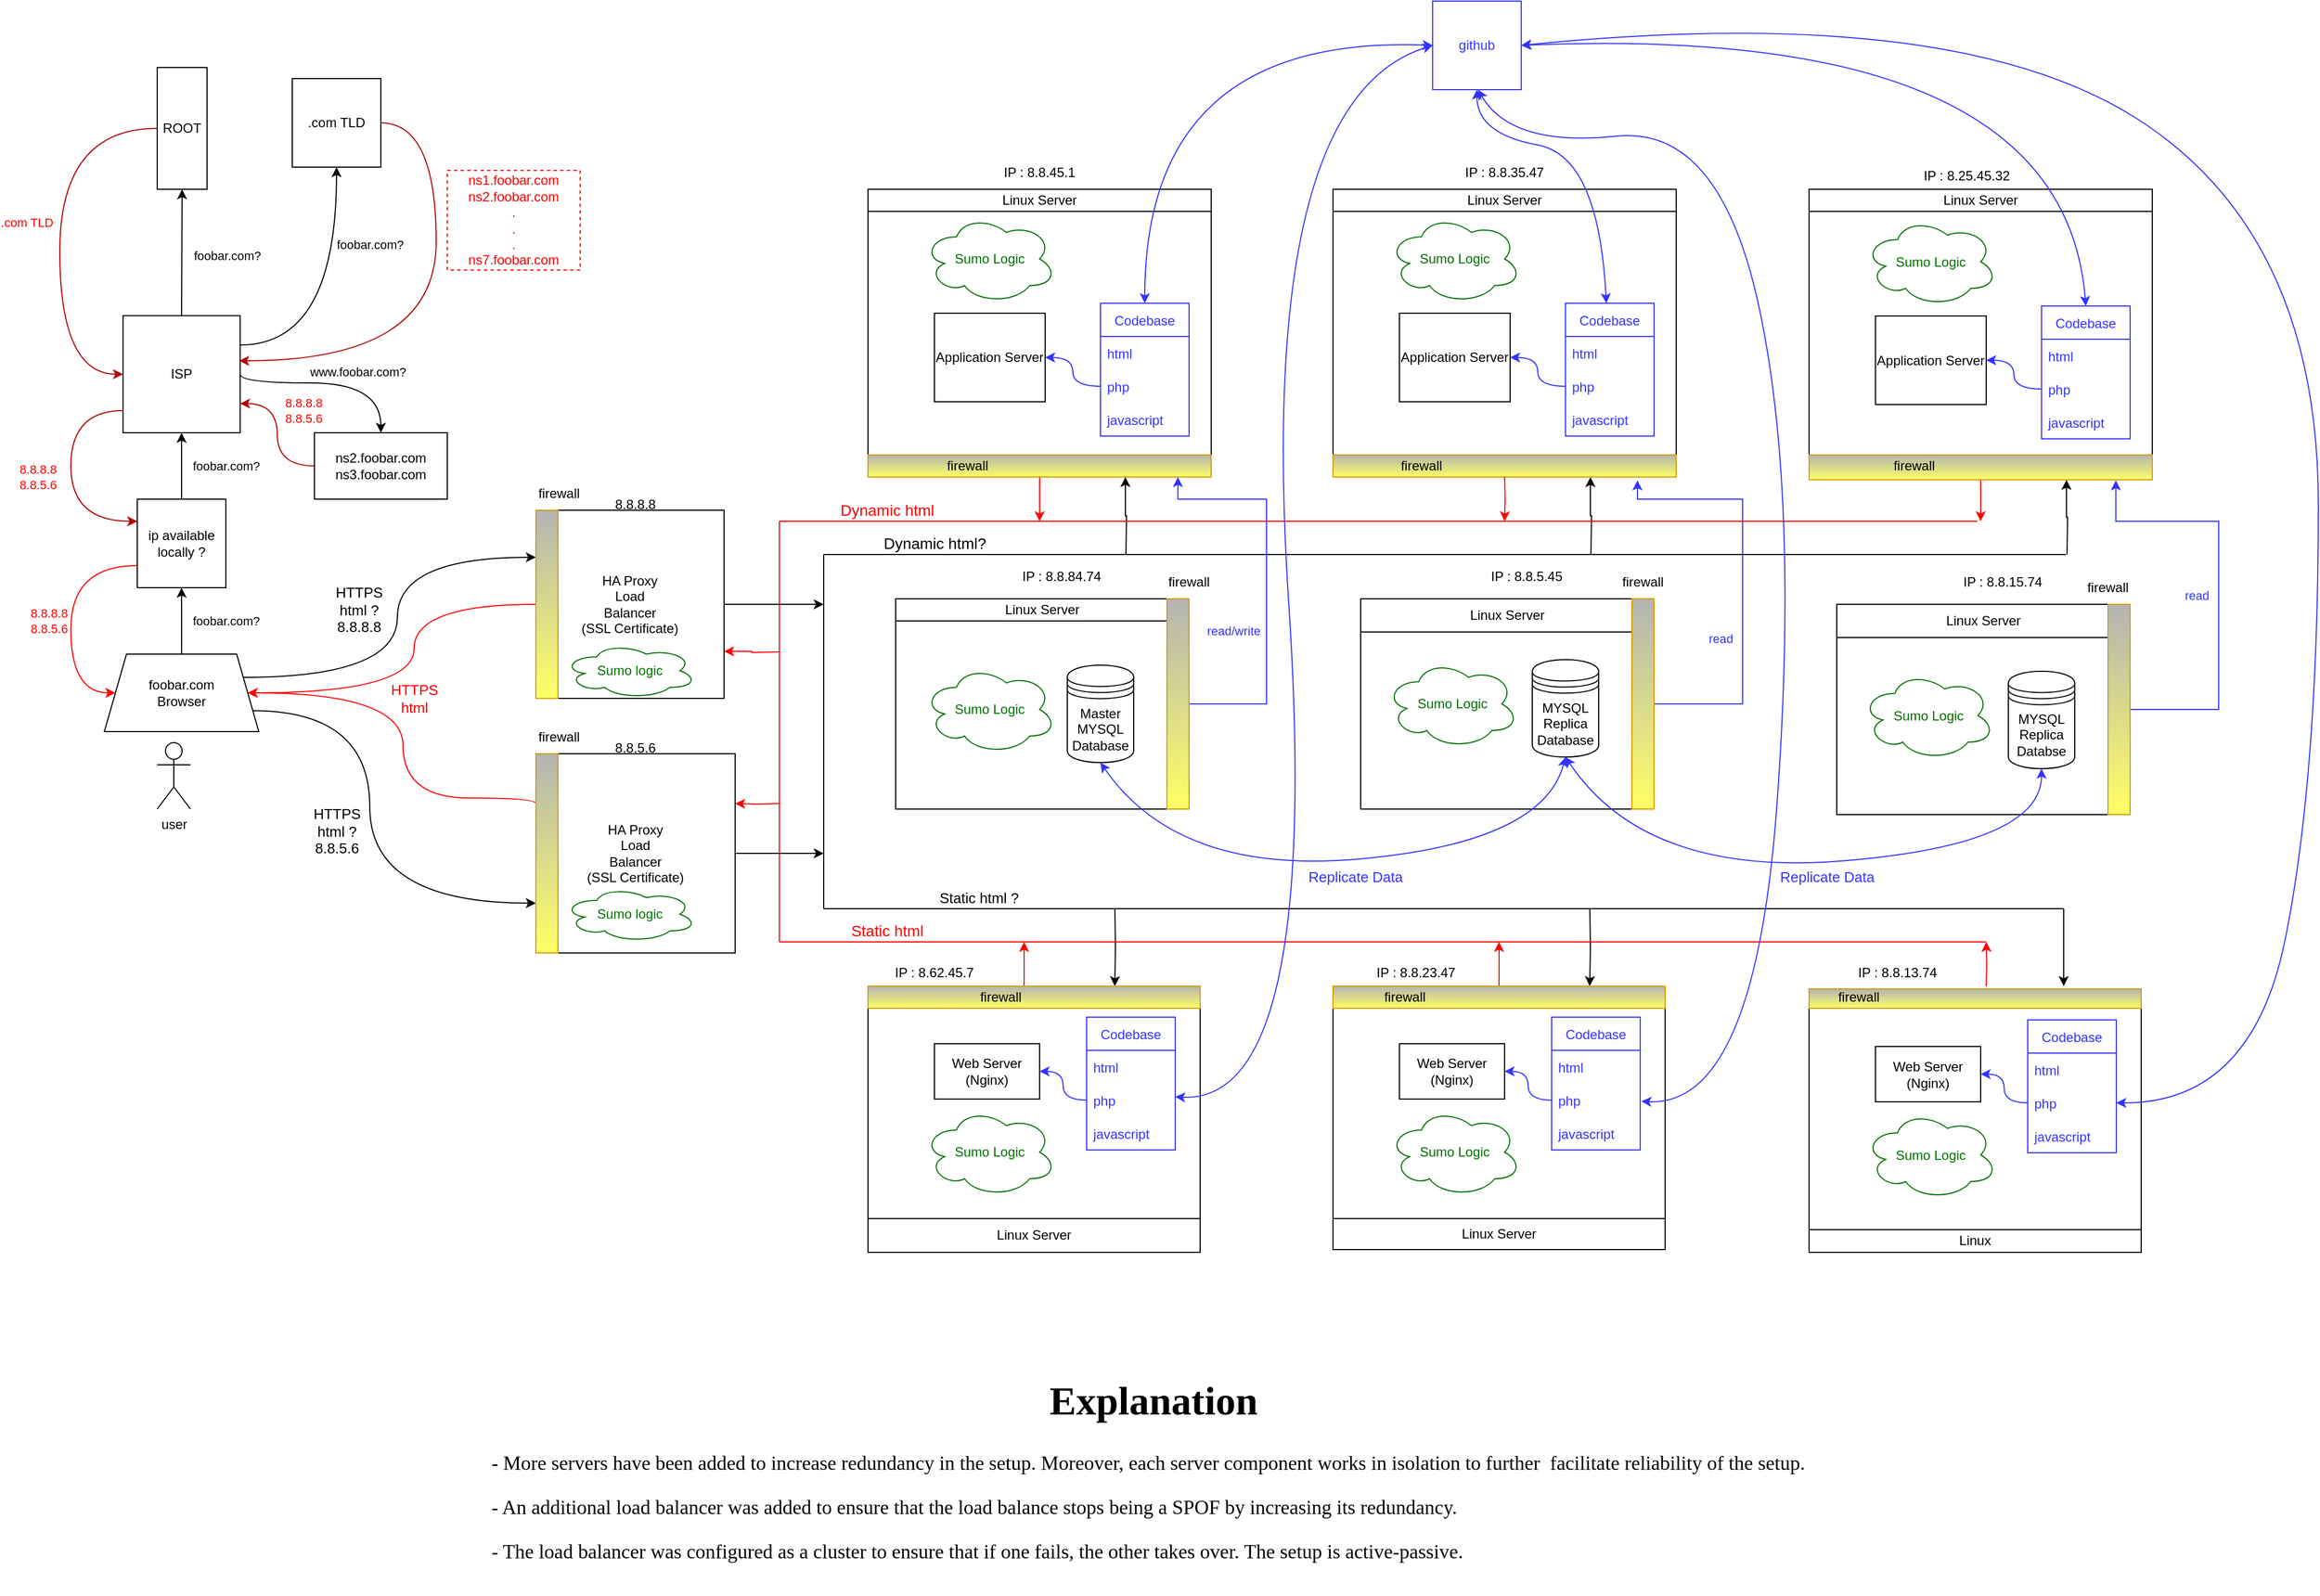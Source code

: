 <mxfile version="20.2.3" type="device"><diagram id="R2Xo3BHffiurumudIwn4" name="Page-1"><mxGraphModel dx="1422" dy="905" grid="1" gridSize="10" guides="1" tooltips="1" connect="1" arrows="1" fold="1" page="1" pageScale="1" pageWidth="850" pageHeight="1100" math="0" shadow="0"><root><mxCell id="0"/><mxCell id="1" parent="0"/><mxCell id="yMfJ6iPJ-EuVVO3fgqPt-1" value=".com TLD" style="edgeStyle=orthogonalEdgeStyle;curved=1;rounded=0;orthogonalLoop=1;jettySize=auto;html=1;exitX=0;exitY=0.5;exitDx=0;exitDy=0;entryX=0;entryY=0.5;entryDx=0;entryDy=0;fillColor=#e51400;strokeColor=#B20000;fontColor=#FF0000;" parent="1" source="yMfJ6iPJ-EuVVO3fgqPt-2" target="yMfJ6iPJ-EuVVO3fgqPt-10" edge="1"><mxGeometry x="-0.058" y="-30" relative="1" as="geometry"><mxPoint x="140" y="430" as="targetPoint"/><Array as="points"><mxPoint x="70" y="205"/><mxPoint x="70" y="427"/></Array><mxPoint as="offset"/></mxGeometry></mxCell><mxCell id="yMfJ6iPJ-EuVVO3fgqPt-2" value="ROOT" style="rounded=0;whiteSpace=wrap;html=1;" parent="1" vertex="1"><mxGeometry x="158" y="150" width="45" height="110" as="geometry"/></mxCell><mxCell id="yMfJ6iPJ-EuVVO3fgqPt-3" value="user" style="shape=umlActor;verticalLabelPosition=bottom;verticalAlign=top;html=1;outlineConnect=0;" parent="1" vertex="1"><mxGeometry x="158" y="760" width="30" height="60" as="geometry"/></mxCell><mxCell id="yMfJ6iPJ-EuVVO3fgqPt-4" value="foobar.com?" style="edgeStyle=orthogonalEdgeStyle;curved=1;rounded=0;orthogonalLoop=1;jettySize=auto;html=1;" parent="1" source="yMfJ6iPJ-EuVVO3fgqPt-5" target="yMfJ6iPJ-EuVVO3fgqPt-16" edge="1"><mxGeometry x="-0.002" y="-40" relative="1" as="geometry"><mxPoint as="offset"/></mxGeometry></mxCell><mxCell id="yMfJ6iPJ-EuVVO3fgqPt-259" value="HTTPS&lt;br&gt;html ?&lt;br&gt;8.8.5.6" style="edgeStyle=orthogonalEdgeStyle;curved=1;orthogonalLoop=1;jettySize=auto;html=1;exitX=1;exitY=0.75;exitDx=0;exitDy=0;entryX=0;entryY=0.75;entryDx=0;entryDy=0;fontSize=13;fontColor=#000000;strokeColor=#000000;" parent="1" source="yMfJ6iPJ-EuVVO3fgqPt-5" target="yMfJ6iPJ-EuVVO3fgqPt-74" edge="1"><mxGeometry x="-0.001" y="-30" relative="1" as="geometry"><Array as="points"><mxPoint x="350" y="731"/><mxPoint x="350" y="905"/></Array><mxPoint as="offset"/></mxGeometry></mxCell><mxCell id="yMfJ6iPJ-EuVVO3fgqPt-262" value="HTTPS&lt;br&gt;html ?&lt;br&gt;8.8.8.8" style="edgeStyle=orthogonalEdgeStyle;curved=1;orthogonalLoop=1;jettySize=auto;html=1;exitX=1;exitY=0.25;exitDx=0;exitDy=0;entryX=0;entryY=0.25;entryDx=0;entryDy=0;fontSize=13;fontColor=#000000;strokeColor=#000000;" parent="1" source="yMfJ6iPJ-EuVVO3fgqPt-5" target="yMfJ6iPJ-EuVVO3fgqPt-59" edge="1"><mxGeometry x="0.074" y="35" relative="1" as="geometry"><mxPoint as="offset"/></mxGeometry></mxCell><mxCell id="yMfJ6iPJ-EuVVO3fgqPt-5" value="foobar.com&lt;br&gt;Browser" style="shape=trapezoid;perimeter=trapezoidPerimeter;whiteSpace=wrap;html=1;fixedSize=1;" parent="1" vertex="1"><mxGeometry x="110.25" y="680" width="139.5" height="70" as="geometry"/></mxCell><mxCell id="yMfJ6iPJ-EuVVO3fgqPt-6" value="foobar.com?" style="edgeStyle=orthogonalEdgeStyle;rounded=0;orthogonalLoop=1;jettySize=auto;html=1;curved=1;" parent="1" source="yMfJ6iPJ-EuVVO3fgqPt-10" target="yMfJ6iPJ-EuVVO3fgqPt-2" edge="1"><mxGeometry x="0.003" y="-40" relative="1" as="geometry"><mxPoint y="3" as="offset"/></mxGeometry></mxCell><mxCell id="yMfJ6iPJ-EuVVO3fgqPt-7" value="www.foobar.com?" style="edgeStyle=orthogonalEdgeStyle;curved=1;rounded=0;orthogonalLoop=1;jettySize=auto;html=1;exitX=1;exitY=0.5;exitDx=0;exitDy=0;entryX=0.5;entryY=0;entryDx=0;entryDy=0;" parent="1" source="yMfJ6iPJ-EuVVO3fgqPt-10" target="yMfJ6iPJ-EuVVO3fgqPt-18" edge="1"><mxGeometry x="0.259" y="10" relative="1" as="geometry"><Array as="points"><mxPoint x="360" y="435"/></Array><mxPoint as="offset"/></mxGeometry></mxCell><mxCell id="yMfJ6iPJ-EuVVO3fgqPt-8" value="8.8.8.8&lt;br&gt;8.8.5.6" style="edgeStyle=orthogonalEdgeStyle;curved=1;rounded=0;orthogonalLoop=1;jettySize=auto;html=1;entryX=0;entryY=0.25;entryDx=0;entryDy=0;fontColor=#FF0000;fillColor=#e51400;strokeColor=#B20000;" parent="1" source="yMfJ6iPJ-EuVVO3fgqPt-10" target="yMfJ6iPJ-EuVVO3fgqPt-16" edge="1"><mxGeometry x="0.034" y="-30" relative="1" as="geometry"><Array as="points"><mxPoint x="80" y="460"/><mxPoint x="80" y="560"/></Array><mxPoint as="offset"/></mxGeometry></mxCell><mxCell id="yMfJ6iPJ-EuVVO3fgqPt-9" value="foobar.com?" style="edgeStyle=orthogonalEdgeStyle;curved=1;rounded=0;orthogonalLoop=1;jettySize=auto;html=1;exitX=1;exitY=0.25;exitDx=0;exitDy=0;entryX=0.5;entryY=1;entryDx=0;entryDy=0;" parent="1" source="yMfJ6iPJ-EuVVO3fgqPt-10" target="yMfJ6iPJ-EuVVO3fgqPt-12" edge="1"><mxGeometry x="0.435" y="-30" relative="1" as="geometry"><mxPoint as="offset"/></mxGeometry></mxCell><mxCell id="yMfJ6iPJ-EuVVO3fgqPt-10" value="ISP" style="whiteSpace=wrap;html=1;aspect=fixed;" parent="1" vertex="1"><mxGeometry x="127.13" y="374.25" width="105.75" height="105.75" as="geometry"/></mxCell><mxCell id="yMfJ6iPJ-EuVVO3fgqPt-11" style="edgeStyle=orthogonalEdgeStyle;curved=1;rounded=0;orthogonalLoop=1;jettySize=auto;html=1;exitX=1;exitY=0.5;exitDx=0;exitDy=0;entryX=0.992;entryY=0.385;entryDx=0;entryDy=0;entryPerimeter=0;fillColor=#e51400;strokeColor=#B20000;" parent="1" source="yMfJ6iPJ-EuVVO3fgqPt-12" target="yMfJ6iPJ-EuVVO3fgqPt-10" edge="1"><mxGeometry relative="1" as="geometry"><Array as="points"><mxPoint x="410" y="200"/><mxPoint x="410" y="415"/></Array></mxGeometry></mxCell><mxCell id="yMfJ6iPJ-EuVVO3fgqPt-12" value=".com TLD" style="whiteSpace=wrap;html=1;aspect=fixed;" parent="1" vertex="1"><mxGeometry x="280" y="160" width="80" height="80" as="geometry"/></mxCell><mxCell id="yMfJ6iPJ-EuVVO3fgqPt-13" value="ns1.foobar.com&lt;br&gt;ns2.foobar.com&lt;br&gt;.&lt;br&gt;.&lt;br&gt;.&lt;br&gt;ns7.foobar.com" style="rounded=0;whiteSpace=wrap;html=1;dashed=1;strokeColor=#FF0000;fontColor=#FF0000;" parent="1" vertex="1"><mxGeometry x="420" y="243" width="120" height="90" as="geometry"/></mxCell><mxCell id="yMfJ6iPJ-EuVVO3fgqPt-14" value="foobar.com?" style="edgeStyle=orthogonalEdgeStyle;curved=1;rounded=0;orthogonalLoop=1;jettySize=auto;html=1;" parent="1" source="yMfJ6iPJ-EuVVO3fgqPt-16" target="yMfJ6iPJ-EuVVO3fgqPt-10" edge="1"><mxGeometry y="-40" relative="1" as="geometry"><mxPoint as="offset"/></mxGeometry></mxCell><mxCell id="yMfJ6iPJ-EuVVO3fgqPt-15" value="8.8.8.8&lt;br&gt;8.8.5.6" style="edgeStyle=orthogonalEdgeStyle;curved=1;orthogonalLoop=1;jettySize=auto;html=1;exitX=0;exitY=0.75;exitDx=0;exitDy=0;entryX=0;entryY=0.5;entryDx=0;entryDy=0;fontColor=#FF0000;strokeColor=#FF0000;" parent="1" source="yMfJ6iPJ-EuVVO3fgqPt-16" target="yMfJ6iPJ-EuVVO3fgqPt-5" edge="1"><mxGeometry x="0.022" y="-20" relative="1" as="geometry"><Array as="points"><mxPoint x="80" y="600"/><mxPoint x="80" y="715"/></Array><mxPoint as="offset"/></mxGeometry></mxCell><mxCell id="yMfJ6iPJ-EuVVO3fgqPt-16" value="ip available locally ?" style="whiteSpace=wrap;html=1;aspect=fixed;" parent="1" vertex="1"><mxGeometry x="140" y="540" width="80" height="80" as="geometry"/></mxCell><mxCell id="yMfJ6iPJ-EuVVO3fgqPt-17" value="8.8.8.8&lt;br&gt;8.8.5.6" style="edgeStyle=orthogonalEdgeStyle;curved=1;rounded=0;orthogonalLoop=1;jettySize=auto;html=1;entryX=1;entryY=0.75;entryDx=0;entryDy=0;fillColor=#e51400;strokeColor=#B20000;fontColor=#FF0000;" parent="1" source="yMfJ6iPJ-EuVVO3fgqPt-18" target="yMfJ6iPJ-EuVVO3fgqPt-10" edge="1"><mxGeometry x="0.352" y="-23" relative="1" as="geometry"><mxPoint x="1" as="offset"/></mxGeometry></mxCell><mxCell id="yMfJ6iPJ-EuVVO3fgqPt-18" value="ns2.foobar.com&lt;br&gt;ns3.foobar.com" style="rounded=0;whiteSpace=wrap;html=1;" parent="1" vertex="1"><mxGeometry x="300" y="480" width="120" height="60" as="geometry"/></mxCell><mxCell id="yMfJ6iPJ-EuVVO3fgqPt-222" style="edgeStyle=orthogonalEdgeStyle;rounded=0;orthogonalLoop=1;jettySize=auto;html=1;exitX=1;exitY=0.5;exitDx=0;exitDy=0;fontColor=#007000;" parent="1" source="yMfJ6iPJ-EuVVO3fgqPt-49" edge="1"><mxGeometry relative="1" as="geometry"><mxPoint x="760" y="635" as="targetPoint"/></mxGeometry></mxCell><mxCell id="yMfJ6iPJ-EuVVO3fgqPt-235" style="edgeStyle=orthogonalEdgeStyle;rounded=0;orthogonalLoop=1;jettySize=auto;html=1;exitX=1;exitY=0.75;exitDx=0;exitDy=0;fontSize=13;fontColor=#FF0000;strokeColor=#FF0000;entryX=1;entryY=0.75;entryDx=0;entryDy=0;" parent="1" target="yMfJ6iPJ-EuVVO3fgqPt-49" edge="1"><mxGeometry relative="1" as="geometry"><mxPoint x="720" y="678" as="sourcePoint"/></mxGeometry></mxCell><mxCell id="yMfJ6iPJ-EuVVO3fgqPt-49" value="HA Proxy&lt;br&gt;Load &lt;br&gt;Balancer&lt;br&gt;(SSL Certificate)" style="whiteSpace=wrap;html=1;aspect=fixed;fontColor=#000000;strokeColor=#000000;" parent="1" vertex="1"><mxGeometry x="500" y="550" width="170" height="170" as="geometry"/></mxCell><mxCell id="yMfJ6iPJ-EuVVO3fgqPt-50" value="8.8.8.8" style="text;html=1;strokeColor=none;fillColor=none;align=center;verticalAlign=middle;whiteSpace=wrap;rounded=0;fontColor=#000000;" parent="1" vertex="1"><mxGeometry x="560" y="530" width="60" height="30" as="geometry"/></mxCell><mxCell id="yMfJ6iPJ-EuVVO3fgqPt-51" value="github" style="whiteSpace=wrap;html=1;aspect=fixed;fontColor=#3333FF;strokeColor=#3333FF;" parent="1" vertex="1"><mxGeometry x="1310" y="90" width="80" height="80" as="geometry"/></mxCell><mxCell id="yMfJ6iPJ-EuVVO3fgqPt-263" value="HTTPS&lt;br&gt;html" style="edgeStyle=orthogonalEdgeStyle;curved=1;orthogonalLoop=1;jettySize=auto;html=1;exitX=0;exitY=0.5;exitDx=0;exitDy=0;entryX=1;entryY=0.5;entryDx=0;entryDy=0;fontSize=13;fontColor=#FF0000;strokeColor=#FF0000;" parent="1" source="yMfJ6iPJ-EuVVO3fgqPt-59" target="yMfJ6iPJ-EuVVO3fgqPt-5" edge="1"><mxGeometry x="0.117" y="5" relative="1" as="geometry"><Array as="points"><mxPoint x="390" y="635"/><mxPoint x="390" y="715"/></Array><mxPoint as="offset"/></mxGeometry></mxCell><mxCell id="yMfJ6iPJ-EuVVO3fgqPt-59" value="" style="rounded=0;whiteSpace=wrap;html=1;fillColor=#B3B3B3;gradientColor=#FFFF66;strokeColor=#d79b00;" parent="1" vertex="1"><mxGeometry x="500" y="550" width="20" height="170" as="geometry"/></mxCell><mxCell id="yMfJ6iPJ-EuVVO3fgqPt-61" value="firewall" style="text;html=1;strokeColor=none;fillColor=none;align=center;verticalAlign=middle;whiteSpace=wrap;rounded=0;fontColor=#000000;" parent="1" vertex="1"><mxGeometry x="491" y="520" width="60" height="30" as="geometry"/></mxCell><mxCell id="yMfJ6iPJ-EuVVO3fgqPt-223" style="edgeStyle=orthogonalEdgeStyle;rounded=0;orthogonalLoop=1;jettySize=auto;html=1;exitX=1;exitY=0.5;exitDx=0;exitDy=0;fontColor=#007000;" parent="1" source="yMfJ6iPJ-EuVVO3fgqPt-73" edge="1"><mxGeometry relative="1" as="geometry"><mxPoint x="760" y="860" as="targetPoint"/></mxGeometry></mxCell><mxCell id="yMfJ6iPJ-EuVVO3fgqPt-236" style="edgeStyle=orthogonalEdgeStyle;rounded=0;orthogonalLoop=1;jettySize=auto;html=1;exitX=1;exitY=0.25;exitDx=0;exitDy=0;fontSize=13;fontColor=#FF0000;strokeColor=#FF0000;entryX=1;entryY=0.25;entryDx=0;entryDy=0;" parent="1" target="yMfJ6iPJ-EuVVO3fgqPt-73" edge="1"><mxGeometry relative="1" as="geometry"><mxPoint x="720" y="815" as="sourcePoint"/></mxGeometry></mxCell><mxCell id="yMfJ6iPJ-EuVVO3fgqPt-73" value="HA Proxy&lt;br&gt;Load &lt;br&gt;Balancer&lt;br&gt;(SSL Certificate)" style="whiteSpace=wrap;html=1;aspect=fixed;fontColor=#000000;strokeColor=#000000;" parent="1" vertex="1"><mxGeometry x="500" y="770" width="180" height="180" as="geometry"/></mxCell><mxCell id="yMfJ6iPJ-EuVVO3fgqPt-261" style="edgeStyle=orthogonalEdgeStyle;curved=1;orthogonalLoop=1;jettySize=auto;html=1;exitX=0;exitY=0.25;exitDx=0;exitDy=0;entryX=1;entryY=0.5;entryDx=0;entryDy=0;fontSize=13;fontColor=#000000;strokeColor=#FF0000;" parent="1" source="yMfJ6iPJ-EuVVO3fgqPt-74" target="yMfJ6iPJ-EuVVO3fgqPt-5" edge="1"><mxGeometry relative="1" as="geometry"><Array as="points"><mxPoint x="500" y="810"/><mxPoint x="380" y="810"/><mxPoint x="380" y="715"/></Array></mxGeometry></mxCell><mxCell id="yMfJ6iPJ-EuVVO3fgqPt-74" value="" style="rounded=0;whiteSpace=wrap;html=1;fillColor=#B3B3B3;gradientColor=#FFFF66;strokeColor=#d79b00;" parent="1" vertex="1"><mxGeometry x="500" y="770" width="20" height="180" as="geometry"/></mxCell><mxCell id="yMfJ6iPJ-EuVVO3fgqPt-75" value="firewall" style="text;html=1;strokeColor=none;fillColor=none;align=center;verticalAlign=middle;whiteSpace=wrap;rounded=0;fontColor=#000000;" parent="1" vertex="1"><mxGeometry x="491" y="740" width="60" height="30" as="geometry"/></mxCell><mxCell id="yMfJ6iPJ-EuVVO3fgqPt-77" value="8.8.5.6" style="text;html=1;strokeColor=none;fillColor=none;align=center;verticalAlign=middle;whiteSpace=wrap;rounded=0;fontColor=#000000;" parent="1" vertex="1"><mxGeometry x="560" y="750" width="60" height="30" as="geometry"/></mxCell><mxCell id="yMfJ6iPJ-EuVVO3fgqPt-78" value="Sumo logic" style="ellipse;shape=cloud;whiteSpace=wrap;html=1;fontColor=#007000;strokeColor=#007000;" parent="1" vertex="1"><mxGeometry x="525" y="670" width="120" height="50" as="geometry"/></mxCell><mxCell id="yMfJ6iPJ-EuVVO3fgqPt-79" value="Sumo logic" style="ellipse;shape=cloud;whiteSpace=wrap;html=1;fontColor=#007000;strokeColor=#007000;" parent="1" vertex="1"><mxGeometry x="525" y="890" width="120" height="50" as="geometry"/></mxCell><mxCell id="yMfJ6iPJ-EuVVO3fgqPt-80" value="" style="rounded=0;whiteSpace=wrap;html=1;" parent="1" vertex="1"><mxGeometry x="800" y="260" width="310" height="260" as="geometry"/></mxCell><mxCell id="yMfJ6iPJ-EuVVO3fgqPt-84" value="Application Server" style="rounded=0;whiteSpace=wrap;html=1;" parent="1" vertex="1"><mxGeometry x="860" y="372" width="100" height="80" as="geometry"/></mxCell><mxCell id="yMfJ6iPJ-EuVVO3fgqPt-224" style="edgeStyle=orthogonalEdgeStyle;rounded=0;orthogonalLoop=1;jettySize=auto;html=1;exitX=0.75;exitY=1;exitDx=0;exitDy=0;fontColor=#007000;entryX=0.75;entryY=1;entryDx=0;entryDy=0;" parent="1" target="yMfJ6iPJ-EuVVO3fgqPt-86" edge="1"><mxGeometry relative="1" as="geometry"><mxPoint x="1033" y="590" as="sourcePoint"/></mxGeometry></mxCell><mxCell id="yMfJ6iPJ-EuVVO3fgqPt-241" style="edgeStyle=orthogonalEdgeStyle;rounded=0;orthogonalLoop=1;jettySize=auto;html=1;exitX=0.5;exitY=1;exitDx=0;exitDy=0;fontSize=13;fontColor=#FF0000;strokeColor=#FF0000;" parent="1" source="yMfJ6iPJ-EuVVO3fgqPt-86" edge="1"><mxGeometry relative="1" as="geometry"><mxPoint x="955" y="560" as="targetPoint"/></mxGeometry></mxCell><mxCell id="yMfJ6iPJ-EuVVO3fgqPt-85" value="Linux Server" style="rounded=0;whiteSpace=wrap;html=1;" parent="1" vertex="1"><mxGeometry x="800" y="260" width="310" height="20" as="geometry"/></mxCell><mxCell id="yMfJ6iPJ-EuVVO3fgqPt-86" value="" style="rounded=0;whiteSpace=wrap;html=1;fillColor=#B3B3B3;gradientColor=#FFFF66;strokeColor=#d79b00;" parent="1" vertex="1"><mxGeometry x="800" y="500" width="310" height="20" as="geometry"/></mxCell><mxCell id="yMfJ6iPJ-EuVVO3fgqPt-87" value="firewall" style="text;html=1;strokeColor=none;fillColor=none;align=center;verticalAlign=middle;whiteSpace=wrap;rounded=0;fontColor=#000000;" parent="1" vertex="1"><mxGeometry x="860" y="495" width="60" height="30" as="geometry"/></mxCell><mxCell id="yMfJ6iPJ-EuVVO3fgqPt-88" value="Codebase" style="swimlane;fontStyle=0;childLayout=stackLayout;horizontal=1;startSize=30;horizontalStack=0;resizeParent=1;resizeParentMax=0;resizeLast=0;collapsible=1;marginBottom=0;fontColor=#3333FF;strokeColor=#3333FF;fillColor=#FFFFFF;gradientColor=#FFFFFF;" parent="1" vertex="1"><mxGeometry x="1010" y="363" width="80" height="120" as="geometry"/></mxCell><mxCell id="yMfJ6iPJ-EuVVO3fgqPt-89" value="html" style="text;strokeColor=none;fillColor=none;align=left;verticalAlign=middle;spacingLeft=4;spacingRight=4;overflow=hidden;points=[[0,0.5],[1,0.5]];portConstraint=eastwest;rotatable=0;fontColor=#3333FF;" parent="yMfJ6iPJ-EuVVO3fgqPt-88" vertex="1"><mxGeometry y="30" width="80" height="30" as="geometry"/></mxCell><mxCell id="yMfJ6iPJ-EuVVO3fgqPt-90" value="php" style="text;strokeColor=none;fillColor=none;align=left;verticalAlign=middle;spacingLeft=4;spacingRight=4;overflow=hidden;points=[[0,0.5],[1,0.5]];portConstraint=eastwest;rotatable=0;fontColor=#3333FF;" parent="yMfJ6iPJ-EuVVO3fgqPt-88" vertex="1"><mxGeometry y="60" width="80" height="30" as="geometry"/></mxCell><mxCell id="yMfJ6iPJ-EuVVO3fgqPt-91" value="javascript" style="text;strokeColor=none;fillColor=none;align=left;verticalAlign=middle;spacingLeft=4;spacingRight=4;overflow=hidden;points=[[0,0.5],[1,0.5]];portConstraint=eastwest;rotatable=0;fontColor=#3333FF;" parent="yMfJ6iPJ-EuVVO3fgqPt-88" vertex="1"><mxGeometry y="90" width="80" height="30" as="geometry"/></mxCell><mxCell id="yMfJ6iPJ-EuVVO3fgqPt-93" style="edgeStyle=orthogonalEdgeStyle;curved=1;orthogonalLoop=1;jettySize=auto;html=1;exitX=0;exitY=0.5;exitDx=0;exitDy=0;entryX=1;entryY=0.5;entryDx=0;entryDy=0;fontColor=#3333FF;strokeColor=#3333FF;" parent="1" source="yMfJ6iPJ-EuVVO3fgqPt-90" target="yMfJ6iPJ-EuVVO3fgqPt-84" edge="1"><mxGeometry relative="1" as="geometry"/></mxCell><mxCell id="yMfJ6iPJ-EuVVO3fgqPt-94" value="IP : 8.8.45.1" style="text;html=1;strokeColor=none;fillColor=none;align=center;verticalAlign=middle;whiteSpace=wrap;rounded=0;fontColor=#000000;" parent="1" vertex="1"><mxGeometry x="915" y="230" width="80" height="30" as="geometry"/></mxCell><mxCell id="yMfJ6iPJ-EuVVO3fgqPt-95" value="Sumo Logic" style="ellipse;shape=cloud;whiteSpace=wrap;html=1;fontColor=#007000;strokeColor=#007000;fillColor=#FFFFFF;gradientColor=#FFFFFF;" parent="1" vertex="1"><mxGeometry x="850" y="283" width="120" height="80" as="geometry"/></mxCell><mxCell id="yMfJ6iPJ-EuVVO3fgqPt-227" style="edgeStyle=orthogonalEdgeStyle;rounded=0;orthogonalLoop=1;jettySize=auto;html=1;exitX=0.75;exitY=0;exitDx=0;exitDy=0;fontSize=14;fontColor=#000000;entryX=0.743;entryY=0;entryDx=0;entryDy=0;entryPerimeter=0;" parent="1" target="yMfJ6iPJ-EuVVO3fgqPt-103" edge="1"><mxGeometry relative="1" as="geometry"><mxPoint x="1023" y="910" as="sourcePoint"/><mxPoint x="1023" y="970" as="targetPoint"/></mxGeometry></mxCell><mxCell id="yMfJ6iPJ-EuVVO3fgqPt-240" style="edgeStyle=orthogonalEdgeStyle;rounded=0;orthogonalLoop=1;jettySize=auto;html=1;exitX=0.47;exitY=0;exitDx=0;exitDy=0;fontSize=13;fontColor=#FF0000;strokeColor=#FF0000;exitPerimeter=0;" parent="1" source="yMfJ6iPJ-EuVVO3fgqPt-103" edge="1"><mxGeometry relative="1" as="geometry"><mxPoint x="941" y="940" as="targetPoint"/></mxGeometry></mxCell><mxCell id="yMfJ6iPJ-EuVVO3fgqPt-97" value="" style="rounded=0;whiteSpace=wrap;html=1;" parent="1" vertex="1"><mxGeometry x="800" y="980" width="300" height="238" as="geometry"/></mxCell><mxCell id="yMfJ6iPJ-EuVVO3fgqPt-98" value="Web Server&lt;br&gt;(Nginx)" style="rounded=0;whiteSpace=wrap;html=1;" parent="1" vertex="1"><mxGeometry x="860" y="1032" width="95" height="50" as="geometry"/></mxCell><mxCell id="yMfJ6iPJ-EuVVO3fgqPt-102" value="Linux Server" style="rounded=0;whiteSpace=wrap;html=1;" parent="1" vertex="1"><mxGeometry x="800" y="1190" width="300" height="30.5" as="geometry"/></mxCell><mxCell id="yMfJ6iPJ-EuVVO3fgqPt-103" value="" style="rounded=0;whiteSpace=wrap;html=1;fillColor=#B3B3B3;gradientColor=#FFFF66;strokeColor=#d79b00;" parent="1" vertex="1"><mxGeometry x="800" y="980" width="300" height="20" as="geometry"/></mxCell><mxCell id="yMfJ6iPJ-EuVVO3fgqPt-104" value="firewall" style="text;html=1;strokeColor=none;fillColor=none;align=center;verticalAlign=middle;whiteSpace=wrap;rounded=0;fontColor=#000000;" parent="1" vertex="1"><mxGeometry x="890" y="975" width="60" height="30" as="geometry"/></mxCell><mxCell id="yMfJ6iPJ-EuVVO3fgqPt-105" value="Codebase" style="swimlane;fontStyle=0;childLayout=stackLayout;horizontal=1;startSize=30;horizontalStack=0;resizeParent=1;resizeParentMax=0;resizeLast=0;collapsible=1;marginBottom=0;fontColor=#3333FF;strokeColor=#3333FF;fillColor=#FFFFFF;gradientColor=#FFFFFF;" parent="1" vertex="1"><mxGeometry x="997.5" y="1008" width="80" height="120" as="geometry"/></mxCell><mxCell id="yMfJ6iPJ-EuVVO3fgqPt-106" value="html" style="text;strokeColor=none;fillColor=none;align=left;verticalAlign=middle;spacingLeft=4;spacingRight=4;overflow=hidden;points=[[0,0.5],[1,0.5]];portConstraint=eastwest;rotatable=0;fontColor=#3333FF;" parent="yMfJ6iPJ-EuVVO3fgqPt-105" vertex="1"><mxGeometry y="30" width="80" height="30" as="geometry"/></mxCell><mxCell id="yMfJ6iPJ-EuVVO3fgqPt-107" value="php" style="text;strokeColor=none;fillColor=none;align=left;verticalAlign=middle;spacingLeft=4;spacingRight=4;overflow=hidden;points=[[0,0.5],[1,0.5]];portConstraint=eastwest;rotatable=0;fontColor=#3333FF;" parent="yMfJ6iPJ-EuVVO3fgqPt-105" vertex="1"><mxGeometry y="60" width="80" height="30" as="geometry"/></mxCell><mxCell id="yMfJ6iPJ-EuVVO3fgqPt-108" value="javascript" style="text;strokeColor=none;fillColor=none;align=left;verticalAlign=middle;spacingLeft=4;spacingRight=4;overflow=hidden;points=[[0,0.5],[1,0.5]];portConstraint=eastwest;rotatable=0;fontColor=#3333FF;" parent="yMfJ6iPJ-EuVVO3fgqPt-105" vertex="1"><mxGeometry y="90" width="80" height="30" as="geometry"/></mxCell><mxCell id="yMfJ6iPJ-EuVVO3fgqPt-109" style="edgeStyle=orthogonalEdgeStyle;curved=1;orthogonalLoop=1;jettySize=auto;html=1;exitX=0;exitY=0.5;exitDx=0;exitDy=0;entryX=1;entryY=0.5;entryDx=0;entryDy=0;fontColor=#3333FF;strokeColor=#3333FF;" parent="1" source="yMfJ6iPJ-EuVVO3fgqPt-107" target="yMfJ6iPJ-EuVVO3fgqPt-98" edge="1"><mxGeometry relative="1" as="geometry"/></mxCell><mxCell id="yMfJ6iPJ-EuVVO3fgqPt-111" value="IP : 8.62.45.7" style="text;html=1;strokeColor=none;fillColor=none;align=center;verticalAlign=middle;whiteSpace=wrap;rounded=0;fontColor=#000000;" parent="1" vertex="1"><mxGeometry x="820" y="952.5" width="80" height="30" as="geometry"/></mxCell><mxCell id="yMfJ6iPJ-EuVVO3fgqPt-112" value="Sumo Logic" style="ellipse;shape=cloud;whiteSpace=wrap;html=1;fontColor=#007000;strokeColor=#007000;fillColor=#FFFFFF;gradientColor=#FFFFFF;" parent="1" vertex="1"><mxGeometry x="850" y="1090" width="120" height="80" as="geometry"/></mxCell><mxCell id="yMfJ6iPJ-EuVVO3fgqPt-132" value="" style="rounded=0;whiteSpace=wrap;html=1;" parent="1" vertex="1"><mxGeometry x="1220" y="260" width="310" height="260" as="geometry"/></mxCell><mxCell id="yMfJ6iPJ-EuVVO3fgqPt-133" value="Application Server" style="rounded=0;whiteSpace=wrap;html=1;" parent="1" vertex="1"><mxGeometry x="1280" y="372" width="100" height="80" as="geometry"/></mxCell><mxCell id="yMfJ6iPJ-EuVVO3fgqPt-225" style="edgeStyle=orthogonalEdgeStyle;rounded=0;orthogonalLoop=1;jettySize=auto;html=1;exitX=0.75;exitY=1;exitDx=0;exitDy=0;fontColor=#007000;entryX=0.75;entryY=1;entryDx=0;entryDy=0;" parent="1" target="yMfJ6iPJ-EuVVO3fgqPt-135" edge="1"><mxGeometry relative="1" as="geometry"><mxPoint x="1453" y="590" as="sourcePoint"/></mxGeometry></mxCell><mxCell id="yMfJ6iPJ-EuVVO3fgqPt-134" value="Linux Server" style="rounded=0;whiteSpace=wrap;html=1;" parent="1" vertex="1"><mxGeometry x="1220" y="260" width="310" height="20" as="geometry"/></mxCell><mxCell id="yMfJ6iPJ-EuVVO3fgqPt-135" value="" style="rounded=0;whiteSpace=wrap;html=1;fillColor=#B3B3B3;gradientColor=#FFFF66;strokeColor=#d79b00;" parent="1" vertex="1"><mxGeometry x="1220" y="500" width="310" height="20" as="geometry"/></mxCell><mxCell id="yMfJ6iPJ-EuVVO3fgqPt-136" value="firewall" style="text;html=1;strokeColor=none;fillColor=none;align=center;verticalAlign=middle;whiteSpace=wrap;rounded=0;fontColor=#000000;" parent="1" vertex="1"><mxGeometry x="1270" y="495" width="60" height="30" as="geometry"/></mxCell><mxCell id="yMfJ6iPJ-EuVVO3fgqPt-137" value="Codebase" style="swimlane;fontStyle=0;childLayout=stackLayout;horizontal=1;startSize=30;horizontalStack=0;resizeParent=1;resizeParentMax=0;resizeLast=0;collapsible=1;marginBottom=0;fontColor=#3333FF;strokeColor=#3333FF;fillColor=#FFFFFF;gradientColor=#FFFFFF;" parent="1" vertex="1"><mxGeometry x="1430" y="363" width="80" height="120" as="geometry"/></mxCell><mxCell id="yMfJ6iPJ-EuVVO3fgqPt-138" value="html" style="text;strokeColor=none;fillColor=none;align=left;verticalAlign=middle;spacingLeft=4;spacingRight=4;overflow=hidden;points=[[0,0.5],[1,0.5]];portConstraint=eastwest;rotatable=0;fontColor=#3333FF;" parent="yMfJ6iPJ-EuVVO3fgqPt-137" vertex="1"><mxGeometry y="30" width="80" height="30" as="geometry"/></mxCell><mxCell id="yMfJ6iPJ-EuVVO3fgqPt-139" value="php" style="text;strokeColor=none;fillColor=none;align=left;verticalAlign=middle;spacingLeft=4;spacingRight=4;overflow=hidden;points=[[0,0.5],[1,0.5]];portConstraint=eastwest;rotatable=0;fontColor=#3333FF;" parent="yMfJ6iPJ-EuVVO3fgqPt-137" vertex="1"><mxGeometry y="60" width="80" height="30" as="geometry"/></mxCell><mxCell id="yMfJ6iPJ-EuVVO3fgqPt-140" value="javascript" style="text;strokeColor=none;fillColor=none;align=left;verticalAlign=middle;spacingLeft=4;spacingRight=4;overflow=hidden;points=[[0,0.5],[1,0.5]];portConstraint=eastwest;rotatable=0;fontColor=#3333FF;" parent="yMfJ6iPJ-EuVVO3fgqPt-137" vertex="1"><mxGeometry y="90" width="80" height="30" as="geometry"/></mxCell><mxCell id="yMfJ6iPJ-EuVVO3fgqPt-141" style="edgeStyle=orthogonalEdgeStyle;curved=1;orthogonalLoop=1;jettySize=auto;html=1;exitX=0;exitY=0.5;exitDx=0;exitDy=0;entryX=1;entryY=0.5;entryDx=0;entryDy=0;fontColor=#3333FF;strokeColor=#3333FF;" parent="1" source="yMfJ6iPJ-EuVVO3fgqPt-139" target="yMfJ6iPJ-EuVVO3fgqPt-133" edge="1"><mxGeometry relative="1" as="geometry"/></mxCell><mxCell id="yMfJ6iPJ-EuVVO3fgqPt-142" value="IP : 8.8.35.47" style="text;html=1;strokeColor=none;fillColor=none;align=center;verticalAlign=middle;whiteSpace=wrap;rounded=0;fontColor=#000000;" parent="1" vertex="1"><mxGeometry x="1335" y="230" width="80" height="30" as="geometry"/></mxCell><mxCell id="yMfJ6iPJ-EuVVO3fgqPt-143" value="Sumo Logic" style="ellipse;shape=cloud;whiteSpace=wrap;html=1;fontColor=#007000;strokeColor=#007000;fillColor=#FFFFFF;gradientColor=#FFFFFF;" parent="1" vertex="1"><mxGeometry x="1270" y="283" width="120" height="80" as="geometry"/></mxCell><mxCell id="yMfJ6iPJ-EuVVO3fgqPt-229" style="edgeStyle=orthogonalEdgeStyle;rounded=0;orthogonalLoop=1;jettySize=auto;html=1;fontSize=14;fontColor=#000000;entryX=0.773;entryY=0;entryDx=0;entryDy=0;entryPerimeter=0;" parent="1" target="yMfJ6iPJ-EuVVO3fgqPt-147" edge="1"><mxGeometry relative="1" as="geometry"><mxPoint x="1452" y="910" as="sourcePoint"/></mxGeometry></mxCell><mxCell id="yMfJ6iPJ-EuVVO3fgqPt-239" style="edgeStyle=orthogonalEdgeStyle;rounded=0;orthogonalLoop=1;jettySize=auto;html=1;exitX=0.5;exitY=0;exitDx=0;exitDy=0;fontSize=13;fontColor=#FF0000;strokeColor=#FF0000;" parent="1" source="yMfJ6iPJ-EuVVO3fgqPt-147" edge="1"><mxGeometry relative="1" as="geometry"><mxPoint x="1370" y="940" as="targetPoint"/></mxGeometry></mxCell><mxCell id="yMfJ6iPJ-EuVVO3fgqPt-144" value="" style="rounded=0;whiteSpace=wrap;html=1;" parent="1" vertex="1"><mxGeometry x="1220" y="980" width="300" height="238" as="geometry"/></mxCell><mxCell id="yMfJ6iPJ-EuVVO3fgqPt-145" value="Web Server&lt;br&gt;(Nginx)" style="rounded=0;whiteSpace=wrap;html=1;" parent="1" vertex="1"><mxGeometry x="1280" y="1032" width="95" height="50" as="geometry"/></mxCell><mxCell id="yMfJ6iPJ-EuVVO3fgqPt-146" value="Linux Server" style="rounded=0;whiteSpace=wrap;html=1;" parent="1" vertex="1"><mxGeometry x="1220" y="1190" width="300" height="28" as="geometry"/></mxCell><mxCell id="yMfJ6iPJ-EuVVO3fgqPt-147" value="" style="rounded=0;whiteSpace=wrap;html=1;fillColor=#B3B3B3;gradientColor=#FFFF66;strokeColor=#d79b00;" parent="1" vertex="1"><mxGeometry x="1220" y="980" width="300" height="20" as="geometry"/></mxCell><mxCell id="yMfJ6iPJ-EuVVO3fgqPt-148" value="firewall" style="text;html=1;strokeColor=none;fillColor=none;align=center;verticalAlign=middle;whiteSpace=wrap;rounded=0;fontColor=#000000;" parent="1" vertex="1"><mxGeometry x="1255" y="975" width="60" height="30" as="geometry"/></mxCell><mxCell id="yMfJ6iPJ-EuVVO3fgqPt-149" value="Codebase" style="swimlane;fontStyle=0;childLayout=stackLayout;horizontal=1;startSize=30;horizontalStack=0;resizeParent=1;resizeParentMax=0;resizeLast=0;collapsible=1;marginBottom=0;fontColor=#3333FF;strokeColor=#3333FF;fillColor=#FFFFFF;gradientColor=#FFFFFF;" parent="1" vertex="1"><mxGeometry x="1417.5" y="1008" width="80" height="120" as="geometry"/></mxCell><mxCell id="yMfJ6iPJ-EuVVO3fgqPt-150" value="html" style="text;strokeColor=none;fillColor=none;align=left;verticalAlign=middle;spacingLeft=4;spacingRight=4;overflow=hidden;points=[[0,0.5],[1,0.5]];portConstraint=eastwest;rotatable=0;fontColor=#3333FF;" parent="yMfJ6iPJ-EuVVO3fgqPt-149" vertex="1"><mxGeometry y="30" width="80" height="30" as="geometry"/></mxCell><mxCell id="yMfJ6iPJ-EuVVO3fgqPt-151" value="php" style="text;strokeColor=none;fillColor=none;align=left;verticalAlign=middle;spacingLeft=4;spacingRight=4;overflow=hidden;points=[[0,0.5],[1,0.5]];portConstraint=eastwest;rotatable=0;fontColor=#3333FF;" parent="yMfJ6iPJ-EuVVO3fgqPt-149" vertex="1"><mxGeometry y="60" width="80" height="30" as="geometry"/></mxCell><mxCell id="yMfJ6iPJ-EuVVO3fgqPt-152" value="javascript" style="text;strokeColor=none;fillColor=none;align=left;verticalAlign=middle;spacingLeft=4;spacingRight=4;overflow=hidden;points=[[0,0.5],[1,0.5]];portConstraint=eastwest;rotatable=0;fontColor=#3333FF;" parent="yMfJ6iPJ-EuVVO3fgqPt-149" vertex="1"><mxGeometry y="90" width="80" height="30" as="geometry"/></mxCell><mxCell id="yMfJ6iPJ-EuVVO3fgqPt-153" style="edgeStyle=orthogonalEdgeStyle;curved=1;orthogonalLoop=1;jettySize=auto;html=1;exitX=0;exitY=0.5;exitDx=0;exitDy=0;entryX=1;entryY=0.5;entryDx=0;entryDy=0;fontColor=#3333FF;strokeColor=#3333FF;" parent="1" source="yMfJ6iPJ-EuVVO3fgqPt-151" target="yMfJ6iPJ-EuVVO3fgqPt-145" edge="1"><mxGeometry relative="1" as="geometry"/></mxCell><mxCell id="yMfJ6iPJ-EuVVO3fgqPt-154" value="IP : 8.8.23.47" style="text;html=1;strokeColor=none;fillColor=none;align=center;verticalAlign=middle;whiteSpace=wrap;rounded=0;fontColor=#000000;" parent="1" vertex="1"><mxGeometry x="1255" y="952.5" width="80" height="30" as="geometry"/></mxCell><mxCell id="yMfJ6iPJ-EuVVO3fgqPt-155" value="Sumo Logic" style="ellipse;shape=cloud;whiteSpace=wrap;html=1;fontColor=#007000;strokeColor=#007000;fillColor=#FFFFFF;gradientColor=#FFFFFF;" parent="1" vertex="1"><mxGeometry x="1270" y="1090" width="120" height="80" as="geometry"/></mxCell><mxCell id="yMfJ6iPJ-EuVVO3fgqPt-163" value="" style="rounded=0;whiteSpace=wrap;html=1;" parent="1" vertex="1"><mxGeometry x="1650" y="260" width="310" height="262.5" as="geometry"/></mxCell><mxCell id="yMfJ6iPJ-EuVVO3fgqPt-164" value="Application Server" style="rounded=0;whiteSpace=wrap;html=1;" parent="1" vertex="1"><mxGeometry x="1710" y="374.5" width="100" height="80" as="geometry"/></mxCell><mxCell id="yMfJ6iPJ-EuVVO3fgqPt-226" style="edgeStyle=orthogonalEdgeStyle;rounded=0;orthogonalLoop=1;jettySize=auto;html=1;exitX=0.75;exitY=1;exitDx=0;exitDy=0;fontColor=#007000;entryX=0.75;entryY=1;entryDx=0;entryDy=0;" parent="1" target="yMfJ6iPJ-EuVVO3fgqPt-166" edge="1"><mxGeometry relative="1" as="geometry"><mxPoint x="1883" y="590" as="sourcePoint"/></mxGeometry></mxCell><mxCell id="yMfJ6iPJ-EuVVO3fgqPt-243" style="edgeStyle=orthogonalEdgeStyle;rounded=0;orthogonalLoop=1;jettySize=auto;html=1;exitX=0.5;exitY=1;exitDx=0;exitDy=0;fontSize=13;fontColor=#FF0000;strokeColor=#FF0000;" parent="1" source="yMfJ6iPJ-EuVVO3fgqPt-166" edge="1"><mxGeometry relative="1" as="geometry"><mxPoint x="1805" y="560" as="targetPoint"/></mxGeometry></mxCell><mxCell id="yMfJ6iPJ-EuVVO3fgqPt-165" value="Linux Server" style="rounded=0;whiteSpace=wrap;html=1;" parent="1" vertex="1"><mxGeometry x="1650" y="260" width="310" height="20" as="geometry"/></mxCell><mxCell id="yMfJ6iPJ-EuVVO3fgqPt-166" value="" style="rounded=0;whiteSpace=wrap;html=1;fillColor=#B3B3B3;gradientColor=#FFFF66;strokeColor=#d79b00;" parent="1" vertex="1"><mxGeometry x="1650" y="500" width="310" height="22.5" as="geometry"/></mxCell><mxCell id="yMfJ6iPJ-EuVVO3fgqPt-167" value="firewall" style="text;html=1;strokeColor=none;fillColor=none;align=center;verticalAlign=middle;whiteSpace=wrap;rounded=0;fontColor=#000000;" parent="1" vertex="1"><mxGeometry x="1715" y="495" width="60" height="30" as="geometry"/></mxCell><mxCell id="yMfJ6iPJ-EuVVO3fgqPt-168" value="Codebase" style="swimlane;fontStyle=0;childLayout=stackLayout;horizontal=1;startSize=30;horizontalStack=0;resizeParent=1;resizeParentMax=0;resizeLast=0;collapsible=1;marginBottom=0;fontColor=#3333FF;strokeColor=#3333FF;fillColor=#FFFFFF;gradientColor=#FFFFFF;" parent="1" vertex="1"><mxGeometry x="1860" y="365.5" width="80" height="120" as="geometry"/></mxCell><mxCell id="yMfJ6iPJ-EuVVO3fgqPt-169" value="html" style="text;strokeColor=none;fillColor=none;align=left;verticalAlign=middle;spacingLeft=4;spacingRight=4;overflow=hidden;points=[[0,0.5],[1,0.5]];portConstraint=eastwest;rotatable=0;fontColor=#3333FF;" parent="yMfJ6iPJ-EuVVO3fgqPt-168" vertex="1"><mxGeometry y="30" width="80" height="30" as="geometry"/></mxCell><mxCell id="yMfJ6iPJ-EuVVO3fgqPt-170" value="php" style="text;strokeColor=none;fillColor=none;align=left;verticalAlign=middle;spacingLeft=4;spacingRight=4;overflow=hidden;points=[[0,0.5],[1,0.5]];portConstraint=eastwest;rotatable=0;fontColor=#3333FF;" parent="yMfJ6iPJ-EuVVO3fgqPt-168" vertex="1"><mxGeometry y="60" width="80" height="30" as="geometry"/></mxCell><mxCell id="yMfJ6iPJ-EuVVO3fgqPt-171" value="javascript" style="text;strokeColor=none;fillColor=none;align=left;verticalAlign=middle;spacingLeft=4;spacingRight=4;overflow=hidden;points=[[0,0.5],[1,0.5]];portConstraint=eastwest;rotatable=0;fontColor=#3333FF;" parent="yMfJ6iPJ-EuVVO3fgqPt-168" vertex="1"><mxGeometry y="90" width="80" height="30" as="geometry"/></mxCell><mxCell id="yMfJ6iPJ-EuVVO3fgqPt-172" style="edgeStyle=orthogonalEdgeStyle;curved=1;orthogonalLoop=1;jettySize=auto;html=1;exitX=0;exitY=0.5;exitDx=0;exitDy=0;entryX=1;entryY=0.5;entryDx=0;entryDy=0;fontColor=#3333FF;strokeColor=#3333FF;" parent="1" source="yMfJ6iPJ-EuVVO3fgqPt-170" target="yMfJ6iPJ-EuVVO3fgqPt-164" edge="1"><mxGeometry relative="1" as="geometry"/></mxCell><mxCell id="yMfJ6iPJ-EuVVO3fgqPt-173" value="IP : 8.25.45.32" style="text;html=1;strokeColor=none;fillColor=none;align=center;verticalAlign=middle;whiteSpace=wrap;rounded=0;fontColor=#000000;" parent="1" vertex="1"><mxGeometry x="1740" y="232.5" width="105" height="30" as="geometry"/></mxCell><mxCell id="yMfJ6iPJ-EuVVO3fgqPt-174" value="Sumo Logic" style="ellipse;shape=cloud;whiteSpace=wrap;html=1;fontColor=#007000;strokeColor=#007000;fillColor=#FFFFFF;gradientColor=#FFFFFF;" parent="1" vertex="1"><mxGeometry x="1700" y="285.5" width="120" height="80" as="geometry"/></mxCell><mxCell id="yMfJ6iPJ-EuVVO3fgqPt-238" style="edgeStyle=orthogonalEdgeStyle;rounded=0;orthogonalLoop=1;jettySize=auto;html=1;fontSize=13;fontColor=#FF0000;strokeColor=#FF0000;" parent="1" edge="1"><mxGeometry relative="1" as="geometry"><mxPoint x="1810" y="940" as="targetPoint"/><mxPoint x="1810" y="980" as="sourcePoint"/></mxGeometry></mxCell><mxCell id="yMfJ6iPJ-EuVVO3fgqPt-175" value="" style="rounded=0;whiteSpace=wrap;html=1;" parent="1" vertex="1"><mxGeometry x="1650" y="982.5" width="300" height="238" as="geometry"/></mxCell><mxCell id="yMfJ6iPJ-EuVVO3fgqPt-176" value="Web Server&lt;br&gt;(Nginx)" style="rounded=0;whiteSpace=wrap;html=1;" parent="1" vertex="1"><mxGeometry x="1710" y="1034.5" width="95" height="50" as="geometry"/></mxCell><mxCell id="yMfJ6iPJ-EuVVO3fgqPt-177" value="Linux" style="rounded=0;whiteSpace=wrap;html=1;" parent="1" vertex="1"><mxGeometry x="1650" y="1200" width="300" height="20.5" as="geometry"/></mxCell><mxCell id="yMfJ6iPJ-EuVVO3fgqPt-178" value="" style="rounded=0;whiteSpace=wrap;html=1;fillColor=#B3B3B3;gradientColor=#FFFF66;strokeColor=#d79b00;" parent="1" vertex="1"><mxGeometry x="1650" y="982.5" width="300" height="17.5" as="geometry"/></mxCell><mxCell id="yMfJ6iPJ-EuVVO3fgqPt-179" value="firewall" style="text;html=1;strokeColor=none;fillColor=none;align=center;verticalAlign=middle;whiteSpace=wrap;rounded=0;fontColor=#000000;" parent="1" vertex="1"><mxGeometry x="1665" y="975" width="60" height="30" as="geometry"/></mxCell><mxCell id="yMfJ6iPJ-EuVVO3fgqPt-180" value="Codebase" style="swimlane;fontStyle=0;childLayout=stackLayout;horizontal=1;startSize=30;horizontalStack=0;resizeParent=1;resizeParentMax=0;resizeLast=0;collapsible=1;marginBottom=0;fontColor=#3333FF;strokeColor=#3333FF;fillColor=#FFFFFF;gradientColor=#FFFFFF;" parent="1" vertex="1"><mxGeometry x="1847.5" y="1010.5" width="80" height="120" as="geometry"/></mxCell><mxCell id="yMfJ6iPJ-EuVVO3fgqPt-181" value="html" style="text;strokeColor=none;fillColor=none;align=left;verticalAlign=middle;spacingLeft=4;spacingRight=4;overflow=hidden;points=[[0,0.5],[1,0.5]];portConstraint=eastwest;rotatable=0;fontColor=#3333FF;" parent="yMfJ6iPJ-EuVVO3fgqPt-180" vertex="1"><mxGeometry y="30" width="80" height="30" as="geometry"/></mxCell><mxCell id="yMfJ6iPJ-EuVVO3fgqPt-182" value="php" style="text;strokeColor=none;fillColor=none;align=left;verticalAlign=middle;spacingLeft=4;spacingRight=4;overflow=hidden;points=[[0,0.5],[1,0.5]];portConstraint=eastwest;rotatable=0;fontColor=#3333FF;" parent="yMfJ6iPJ-EuVVO3fgqPt-180" vertex="1"><mxGeometry y="60" width="80" height="30" as="geometry"/></mxCell><mxCell id="yMfJ6iPJ-EuVVO3fgqPt-183" value="javascript" style="text;strokeColor=none;fillColor=none;align=left;verticalAlign=middle;spacingLeft=4;spacingRight=4;overflow=hidden;points=[[0,0.5],[1,0.5]];portConstraint=eastwest;rotatable=0;fontColor=#3333FF;" parent="yMfJ6iPJ-EuVVO3fgqPt-180" vertex="1"><mxGeometry y="90" width="80" height="30" as="geometry"/></mxCell><mxCell id="yMfJ6iPJ-EuVVO3fgqPt-184" style="edgeStyle=orthogonalEdgeStyle;curved=1;orthogonalLoop=1;jettySize=auto;html=1;exitX=0;exitY=0.5;exitDx=0;exitDy=0;entryX=1;entryY=0.5;entryDx=0;entryDy=0;fontColor=#3333FF;strokeColor=#3333FF;" parent="1" source="yMfJ6iPJ-EuVVO3fgqPt-182" target="yMfJ6iPJ-EuVVO3fgqPt-176" edge="1"><mxGeometry relative="1" as="geometry"/></mxCell><mxCell id="yMfJ6iPJ-EuVVO3fgqPt-185" value="IP : 8.8.13.74" style="text;html=1;strokeColor=none;fillColor=none;align=center;verticalAlign=middle;whiteSpace=wrap;rounded=0;fontColor=#000000;" parent="1" vertex="1"><mxGeometry x="1690" y="952.5" width="80" height="30" as="geometry"/></mxCell><mxCell id="yMfJ6iPJ-EuVVO3fgqPt-186" value="Sumo Logic" style="ellipse;shape=cloud;whiteSpace=wrap;html=1;fontColor=#007000;strokeColor=#007000;fillColor=#FFFFFF;gradientColor=#FFFFFF;" parent="1" vertex="1"><mxGeometry x="1700" y="1092.5" width="120" height="80" as="geometry"/></mxCell><mxCell id="yMfJ6iPJ-EuVVO3fgqPt-215" value="read/write" style="edgeStyle=orthogonalEdgeStyle;rounded=0;orthogonalLoop=1;jettySize=auto;html=1;exitX=1;exitY=0.5;exitDx=0;exitDy=0;entryX=0.903;entryY=1;entryDx=0;entryDy=0;fontColor=#3333FF;strokeColor=#3333FF;entryPerimeter=0;" parent="1" source="yMfJ6iPJ-EuVVO3fgqPt-194" target="yMfJ6iPJ-EuVVO3fgqPt-86" edge="1"><mxGeometry x="-0.231" y="30" relative="1" as="geometry"><Array as="points"><mxPoint x="1160" y="725"/><mxPoint x="1160" y="540"/><mxPoint x="1080" y="540"/></Array><mxPoint as="offset"/></mxGeometry></mxCell><mxCell id="yMfJ6iPJ-EuVVO3fgqPt-194" value="" style="rounded=0;whiteSpace=wrap;html=1;" parent="1" vertex="1"><mxGeometry x="825" y="630" width="265" height="190" as="geometry"/></mxCell><mxCell id="yMfJ6iPJ-EuVVO3fgqPt-195" value="Master MYSQL&lt;br&gt;Database" style="shape=datastore;whiteSpace=wrap;html=1;" parent="1" vertex="1"><mxGeometry x="980" y="690" width="60" height="88" as="geometry"/></mxCell><mxCell id="yMfJ6iPJ-EuVVO3fgqPt-196" value="Linux Server" style="rounded=0;whiteSpace=wrap;html=1;" parent="1" vertex="1"><mxGeometry x="825" y="630" width="265" height="20" as="geometry"/></mxCell><mxCell id="yMfJ6iPJ-EuVVO3fgqPt-197" value="" style="rounded=0;whiteSpace=wrap;html=1;fillColor=#B3B3B3;gradientColor=#FFFF66;strokeColor=#d79b00;" parent="1" vertex="1"><mxGeometry x="1070" y="630" width="20" height="190" as="geometry"/></mxCell><mxCell id="yMfJ6iPJ-EuVVO3fgqPt-198" value="firewall" style="text;html=1;strokeColor=none;fillColor=none;align=center;verticalAlign=middle;whiteSpace=wrap;rounded=0;fontColor=#000000;" parent="1" vertex="1"><mxGeometry x="1060" y="600" width="60" height="30" as="geometry"/></mxCell><mxCell id="yMfJ6iPJ-EuVVO3fgqPt-199" value="IP : 8.8.84.74" style="text;html=1;strokeColor=none;fillColor=none;align=center;verticalAlign=middle;whiteSpace=wrap;rounded=0;fontColor=#000000;" parent="1" vertex="1"><mxGeometry x="935" y="595" width="80" height="30" as="geometry"/></mxCell><mxCell id="yMfJ6iPJ-EuVVO3fgqPt-200" value="Sumo Logic" style="ellipse;shape=cloud;whiteSpace=wrap;html=1;fontColor=#007000;strokeColor=#007000;fillColor=#FFFFFF;gradientColor=#FFFFFF;" parent="1" vertex="1"><mxGeometry x="850" y="690" width="120" height="80" as="geometry"/></mxCell><mxCell id="yMfJ6iPJ-EuVVO3fgqPt-216" value="read" style="edgeStyle=orthogonalEdgeStyle;rounded=0;orthogonalLoop=1;jettySize=auto;html=1;exitX=1;exitY=0.5;exitDx=0;exitDy=0;entryX=0.887;entryY=1.15;entryDx=0;entryDy=0;fontColor=#3333FF;strokeColor=#3333FF;entryPerimeter=0;" parent="1" source="yMfJ6iPJ-EuVVO3fgqPt-201" target="yMfJ6iPJ-EuVVO3fgqPt-135" edge="1"><mxGeometry x="-0.263" y="20" relative="1" as="geometry"><Array as="points"><mxPoint x="1590" y="725"/><mxPoint x="1590" y="540"/><mxPoint x="1495" y="540"/></Array><mxPoint as="offset"/></mxGeometry></mxCell><mxCell id="yMfJ6iPJ-EuVVO3fgqPt-201" value="" style="rounded=0;whiteSpace=wrap;html=1;" parent="1" vertex="1"><mxGeometry x="1245" y="630" width="265" height="190" as="geometry"/></mxCell><mxCell id="yMfJ6iPJ-EuVVO3fgqPt-202" value="MYSQL&lt;br&gt;Replica&lt;br&gt;Database" style="shape=datastore;whiteSpace=wrap;html=1;" parent="1" vertex="1"><mxGeometry x="1400" y="685" width="60" height="88" as="geometry"/></mxCell><mxCell id="yMfJ6iPJ-EuVVO3fgqPt-203" value="Linux Server" style="rounded=0;whiteSpace=wrap;html=1;" parent="1" vertex="1"><mxGeometry x="1245" y="630" width="265" height="30" as="geometry"/></mxCell><mxCell id="yMfJ6iPJ-EuVVO3fgqPt-204" value="" style="rounded=0;whiteSpace=wrap;html=1;fillColor=#B3B3B3;gradientColor=#FFFF66;strokeColor=#d79b00;" parent="1" vertex="1"><mxGeometry x="1490" y="630" width="20" height="190" as="geometry"/></mxCell><mxCell id="yMfJ6iPJ-EuVVO3fgqPt-205" value="firewall" style="text;html=1;strokeColor=none;fillColor=none;align=center;verticalAlign=middle;whiteSpace=wrap;rounded=0;fontColor=#000000;" parent="1" vertex="1"><mxGeometry x="1470" y="600" width="60" height="30" as="geometry"/></mxCell><mxCell id="yMfJ6iPJ-EuVVO3fgqPt-206" value="IP : 8.8.5.45" style="text;html=1;strokeColor=none;fillColor=none;align=center;verticalAlign=middle;whiteSpace=wrap;rounded=0;fontColor=#000000;" parent="1" vertex="1"><mxGeometry x="1355" y="595" width="80" height="30" as="geometry"/></mxCell><mxCell id="yMfJ6iPJ-EuVVO3fgqPt-207" value="Sumo Logic" style="ellipse;shape=cloud;whiteSpace=wrap;html=1;fontColor=#007000;strokeColor=#007000;fillColor=#FFFFFF;gradientColor=#FFFFFF;" parent="1" vertex="1"><mxGeometry x="1267.5" y="685" width="120" height="80" as="geometry"/></mxCell><mxCell id="yMfJ6iPJ-EuVVO3fgqPt-217" value="read" style="edgeStyle=orthogonalEdgeStyle;rounded=0;orthogonalLoop=1;jettySize=auto;html=1;exitX=1;exitY=0.5;exitDx=0;exitDy=0;fontColor=#3333FF;strokeColor=#3333FF;entryX=0.894;entryY=1.022;entryDx=0;entryDy=0;entryPerimeter=0;" parent="1" source="yMfJ6iPJ-EuVVO3fgqPt-208" target="yMfJ6iPJ-EuVVO3fgqPt-166" edge="1"><mxGeometry x="-0.037" y="20" relative="1" as="geometry"><Array as="points"><mxPoint x="2020" y="730"/><mxPoint x="2020" y="560"/><mxPoint x="1927" y="560"/></Array><mxPoint x="1980" y="400" as="targetPoint"/><mxPoint as="offset"/></mxGeometry></mxCell><mxCell id="yMfJ6iPJ-EuVVO3fgqPt-208" value="" style="rounded=0;whiteSpace=wrap;html=1;" parent="1" vertex="1"><mxGeometry x="1675" y="635" width="265" height="190" as="geometry"/></mxCell><mxCell id="yMfJ6iPJ-EuVVO3fgqPt-209" value="MYSQL&lt;br&gt;Replica&lt;br&gt;Databse" style="shape=datastore;whiteSpace=wrap;html=1;" parent="1" vertex="1"><mxGeometry x="1830" y="695.5" width="60" height="88" as="geometry"/></mxCell><mxCell id="yMfJ6iPJ-EuVVO3fgqPt-210" value="Linux Server" style="rounded=0;whiteSpace=wrap;html=1;" parent="1" vertex="1"><mxGeometry x="1675" y="635" width="265" height="30" as="geometry"/></mxCell><mxCell id="yMfJ6iPJ-EuVVO3fgqPt-211" value="" style="rounded=0;whiteSpace=wrap;html=1;fillColor=#B3B3B3;gradientColor=#FFFF66;strokeColor=#d79b00;" parent="1" vertex="1"><mxGeometry x="1920" y="635" width="20" height="190" as="geometry"/></mxCell><mxCell id="yMfJ6iPJ-EuVVO3fgqPt-212" value="firewall" style="text;html=1;strokeColor=none;fillColor=none;align=center;verticalAlign=middle;whiteSpace=wrap;rounded=0;fontColor=#000000;" parent="1" vertex="1"><mxGeometry x="1890" y="605" width="60" height="30" as="geometry"/></mxCell><mxCell id="yMfJ6iPJ-EuVVO3fgqPt-213" value="IP : 8.8.15.74" style="text;html=1;strokeColor=none;fillColor=none;align=center;verticalAlign=middle;whiteSpace=wrap;rounded=0;fontColor=#000000;" parent="1" vertex="1"><mxGeometry x="1785" y="600" width="80" height="30" as="geometry"/></mxCell><mxCell id="yMfJ6iPJ-EuVVO3fgqPt-214" value="Sumo Logic" style="ellipse;shape=cloud;whiteSpace=wrap;html=1;fontColor=#007000;strokeColor=#007000;fillColor=#FFFFFF;gradientColor=#FFFFFF;" parent="1" vertex="1"><mxGeometry x="1697.5" y="695.5" width="120" height="80" as="geometry"/></mxCell><mxCell id="yMfJ6iPJ-EuVVO3fgqPt-218" value="" style="endArrow=none;html=1;rounded=0;fontColor=#007000;" parent="1" edge="1"><mxGeometry width="50" height="50" relative="1" as="geometry"><mxPoint x="760" y="910" as="sourcePoint"/><mxPoint x="760" y="590" as="targetPoint"/></mxGeometry></mxCell><mxCell id="yMfJ6iPJ-EuVVO3fgqPt-219" value="Dynamic html?" style="endArrow=none;html=1;rounded=0;fontColor=#000000;fontSize=14;" parent="1" edge="1"><mxGeometry x="0.822" y="-10" width="50" height="50" relative="1" as="geometry"><mxPoint x="1882" y="590" as="sourcePoint"/><mxPoint x="760" y="590" as="targetPoint"/><mxPoint as="offset"/></mxGeometry></mxCell><mxCell id="yMfJ6iPJ-EuVVO3fgqPt-220" value="Static html ?" style="endArrow=none;html=1;rounded=0;fontColor=#000000;fontSize=13;" parent="1" edge="1"><mxGeometry x="-0.75" y="10" width="50" height="50" relative="1" as="geometry"><mxPoint x="760" y="910" as="sourcePoint"/><mxPoint x="1880" y="910" as="targetPoint"/><mxPoint as="offset"/></mxGeometry></mxCell><mxCell id="yMfJ6iPJ-EuVVO3fgqPt-231" value="" style="endArrow=classic;html=1;rounded=0;fontSize=14;fontColor=#000000;" parent="1" edge="1"><mxGeometry width="50" height="50" relative="1" as="geometry"><mxPoint x="1880" y="910" as="sourcePoint"/><mxPoint x="1880" y="980" as="targetPoint"/></mxGeometry></mxCell><mxCell id="yMfJ6iPJ-EuVVO3fgqPt-232" value="Dynamic html" style="endArrow=none;html=1;rounded=0;fontColor=#FF0000;fontSize=14;strokeColor=#FF0000;" parent="1" edge="1"><mxGeometry x="0.822" y="-10" width="50" height="50" relative="1" as="geometry"><mxPoint x="1802" y="560" as="sourcePoint"/><mxPoint x="720" y="560" as="targetPoint"/><mxPoint as="offset"/></mxGeometry></mxCell><mxCell id="yMfJ6iPJ-EuVVO3fgqPt-233" value="Static html" style="endArrow=none;html=1;rounded=0;fontColor=#FF0000;fontSize=14;strokeColor=#FF0000;" parent="1" edge="1"><mxGeometry x="0.822" y="-10" width="50" height="50" relative="1" as="geometry"><mxPoint x="1810" y="940" as="sourcePoint"/><mxPoint x="720" y="940" as="targetPoint"/><mxPoint as="offset"/></mxGeometry></mxCell><mxCell id="yMfJ6iPJ-EuVVO3fgqPt-234" value="" style="endArrow=none;html=1;rounded=0;fontColor=#007000;strokeColor=#FF0000;" parent="1" edge="1"><mxGeometry width="50" height="50" relative="1" as="geometry"><mxPoint x="720" y="940" as="sourcePoint"/><mxPoint x="720" y="560" as="targetPoint"/><Array as="points"><mxPoint x="720" y="755"/></Array></mxGeometry></mxCell><mxCell id="yMfJ6iPJ-EuVVO3fgqPt-246" value="" style="endArrow=classic;startArrow=classic;html=1;fontSize=13;fontColor=#FF0000;strokeColor=#3333FF;exitX=0.5;exitY=0;exitDx=0;exitDy=0;entryX=0;entryY=0.5;entryDx=0;entryDy=0;curved=1;" parent="1" source="yMfJ6iPJ-EuVVO3fgqPt-88" target="yMfJ6iPJ-EuVVO3fgqPt-51" edge="1"><mxGeometry width="50" height="50" relative="1" as="geometry"><mxPoint x="1111" y="190" as="sourcePoint"/><mxPoint x="1161" y="140" as="targetPoint"/><Array as="points"><mxPoint x="1050" y="120"/></Array></mxGeometry></mxCell><mxCell id="yMfJ6iPJ-EuVVO3fgqPt-247" value="" style="endArrow=classic;startArrow=classic;html=1;fontSize=13;fontColor=#FF0000;strokeColor=#3333FF;exitX=1;exitY=0.5;exitDx=0;exitDy=0;curved=1;" parent="1" edge="1"><mxGeometry width="50" height="50" relative="1" as="geometry"><mxPoint x="1077.5" y="1080" as="sourcePoint"/><mxPoint x="1310" y="130" as="targetPoint"/><Array as="points"><mxPoint x="1210" y="1087"/><mxPoint x="1150" y="180"/></Array></mxGeometry></mxCell><mxCell id="yMfJ6iPJ-EuVVO3fgqPt-252" value="" style="endArrow=classic;startArrow=classic;html=1;fontSize=13;fontColor=#FF0000;strokeColor=#3333FF;curved=1;entryX=0.5;entryY=1;entryDx=0;entryDy=0;" parent="1" source="yMfJ6iPJ-EuVVO3fgqPt-137" target="yMfJ6iPJ-EuVVO3fgqPt-51" edge="1"><mxGeometry width="50" height="50" relative="1" as="geometry"><mxPoint x="1432.5" y="210" as="sourcePoint"/><mxPoint x="1482.5" y="160" as="targetPoint"/><Array as="points"><mxPoint x="1460" y="230"/><mxPoint x="1350" y="210"/></Array></mxGeometry></mxCell><mxCell id="yMfJ6iPJ-EuVVO3fgqPt-253" value="" style="endArrow=classic;startArrow=classic;html=1;fontSize=13;fontColor=#FF0000;strokeColor=#3333FF;curved=1;" parent="1" edge="1"><mxGeometry width="50" height="50" relative="1" as="geometry"><mxPoint x="1498.5" y="1084" as="sourcePoint"/><mxPoint x="1351" y="170" as="targetPoint"/><Array as="points"><mxPoint x="1601" y="1090"/><mxPoint x="1641" y="542"/><mxPoint x="1571" y="202"/><mxPoint x="1381" y="222"/></Array></mxGeometry></mxCell><mxCell id="yMfJ6iPJ-EuVVO3fgqPt-254" value="" style="endArrow=classic;startArrow=classic;html=1;fontSize=13;fontColor=#FF0000;strokeColor=#3333FF;curved=1;exitX=1;exitY=0.5;exitDx=0;exitDy=0;entryX=0.5;entryY=0;entryDx=0;entryDy=0;" parent="1" source="yMfJ6iPJ-EuVVO3fgqPt-51" target="yMfJ6iPJ-EuVVO3fgqPt-168" edge="1"><mxGeometry width="50" height="50" relative="1" as="geometry"><mxPoint x="1540" y="180" as="sourcePoint"/><mxPoint x="1590" y="130" as="targetPoint"/><Array as="points"><mxPoint x="1880" y="110"/></Array></mxGeometry></mxCell><mxCell id="yMfJ6iPJ-EuVVO3fgqPt-255" value="" style="endArrow=classic;startArrow=classic;html=1;fontSize=13;fontColor=#FF0000;strokeColor=#3333FF;curved=1;exitX=1;exitY=0.5;exitDx=0;exitDy=0;entryX=1;entryY=0.5;entryDx=0;entryDy=0;" parent="1" edge="1"><mxGeometry width="50" height="50" relative="1" as="geometry"><mxPoint x="1390" y="130" as="sourcePoint"/><mxPoint x="1927.5" y="1085.5" as="targetPoint"/><Array as="points"><mxPoint x="1780" y="91"/><mxPoint x="2110" y="300"/><mxPoint x="2110" y="790"/><mxPoint x="2050" y="1086"/></Array></mxGeometry></mxCell><mxCell id="yMfJ6iPJ-EuVVO3fgqPt-256" value="Replicate Data" style="endArrow=classic;startArrow=classic;html=1;fontSize=13;fontColor=#3333FF;strokeColor=#3333FF;curved=1;exitX=0.5;exitY=1;exitDx=0;exitDy=0;entryX=0.5;entryY=1;entryDx=0;entryDy=0;" parent="1" source="yMfJ6iPJ-EuVVO3fgqPt-195" target="yMfJ6iPJ-EuVVO3fgqPt-202" edge="1"><mxGeometry x="0.058" y="-15" width="50" height="50" relative="1" as="geometry"><mxPoint x="1270" y="890" as="sourcePoint"/><mxPoint x="1320" y="840" as="targetPoint"/><Array as="points"><mxPoint x="1080" y="880"/><mxPoint x="1410" y="850"/></Array><mxPoint as="offset"/></mxGeometry></mxCell><mxCell id="yMfJ6iPJ-EuVVO3fgqPt-257" value="Replicate Data" style="endArrow=classic;startArrow=classic;html=1;fontSize=13;fontColor=#3333FF;strokeColor=#3333FF;curved=1;entryX=0.5;entryY=1;entryDx=0;entryDy=0;exitX=0.5;exitY=1;exitDx=0;exitDy=0;" parent="1" target="yMfJ6iPJ-EuVVO3fgqPt-209" edge="1" source="yMfJ6iPJ-EuVVO3fgqPt-202"><mxGeometry x="0.053" y="-13" width="50" height="50" relative="1" as="geometry"><mxPoint x="1470" y="780" as="sourcePoint"/><mxPoint x="1898" y="790" as="targetPoint"/><Array as="points"><mxPoint x="1502.5" y="881.5"/><mxPoint x="1860" y="852"/></Array><mxPoint as="offset"/></mxGeometry></mxCell><mxCell id="jTIVITMHn9gVys8-C90d-1" value="&lt;h1&gt;&lt;span style=&quot;white-space: pre;&quot;&gt;&#9;&lt;/span&gt;&lt;span style=&quot;white-space: pre;&quot;&gt;&#9;&lt;/span&gt;&lt;span style=&quot;white-space: pre;&quot;&gt;&#9;&lt;/span&gt;&lt;span style=&quot;white-space: pre;&quot;&gt;&#9;&lt;/span&gt;&lt;span style=&quot;white-space: pre;&quot;&gt;&#9;&lt;/span&gt;&lt;span style=&quot;white-space: pre;&quot;&gt;&#9;&lt;/span&gt;&lt;span style=&quot;white-space: pre;&quot;&gt;&#9;&lt;/span&gt;Explanation&lt;/h1&gt;&lt;p&gt;- More servers have been added to increase redundancy in the setup. Moreover, each server component works in isolation to further&amp;nbsp;&amp;nbsp;&lt;span style=&quot;background-color: initial;&quot;&gt;facilitate reliability of the setup.&amp;nbsp;&lt;/span&gt;&lt;/p&gt;&lt;p&gt;- An additional load balancer was added to ensure that the load balance stops being a SPOF by increasing its redundancy.&lt;/p&gt;&lt;p&gt;- The load balancer was configured as a cluster to ensure that if one fails, the other takes over. The setup is active-passive.&lt;/p&gt;" style="text;html=1;strokeColor=none;fillColor=none;spacing=5;spacingTop=-20;whiteSpace=wrap;overflow=hidden;rounded=0;fontFamily=Times New Roman;fontSize=18;" vertex="1" parent="1"><mxGeometry x="455" y="1320" width="1245" height="210" as="geometry"/></mxCell><mxCell id="yMfJ6iPJ-EuVVO3fgqPt-242" style="edgeStyle=orthogonalEdgeStyle;rounded=0;orthogonalLoop=1;jettySize=auto;html=1;fontSize=13;fontColor=#FF0000;strokeColor=#FF0000;" parent="1" edge="1"><mxGeometry relative="1" as="geometry"><mxPoint x="1375" y="560" as="targetPoint"/><mxPoint x="1375" y="520" as="sourcePoint"/></mxGeometry></mxCell></root></mxGraphModel></diagram></mxfile>